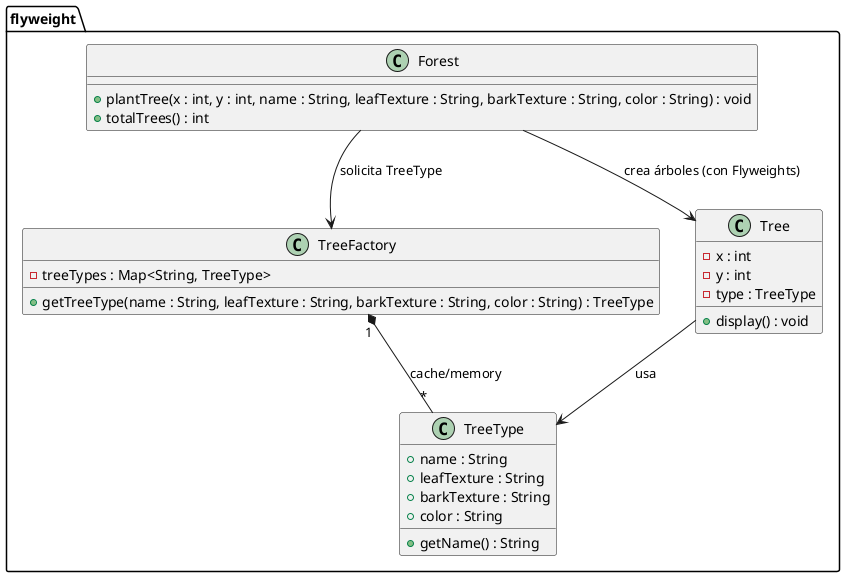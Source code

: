 @startuml

package flyweight {

class Forest {
    +plantTree(x : int, y : int, name : String, leafTexture : String, barkTexture : String, color : String) : void
    +totalTrees() : int
}

class TreeFactory {
    +getTreeType(name : String, leafTexture : String, barkTexture : String, color : String) : TreeType
    -treeTypes : Map<String, TreeType>
}

class TreeType {
    +name : String
    +leafTexture : String
    +barkTexture : String
    +color : String
    +getName() : String
}

class Tree {
    -x : int
    -y : int
    -type : TreeType
    +display() : void
}

Forest --> TreeFactory : solicita TreeType
TreeFactory "1" *-- "*" TreeType : cache/memory
Tree --> TreeType : usa
Forest --> Tree : crea árboles (con Flyweights)

}

@enduml

